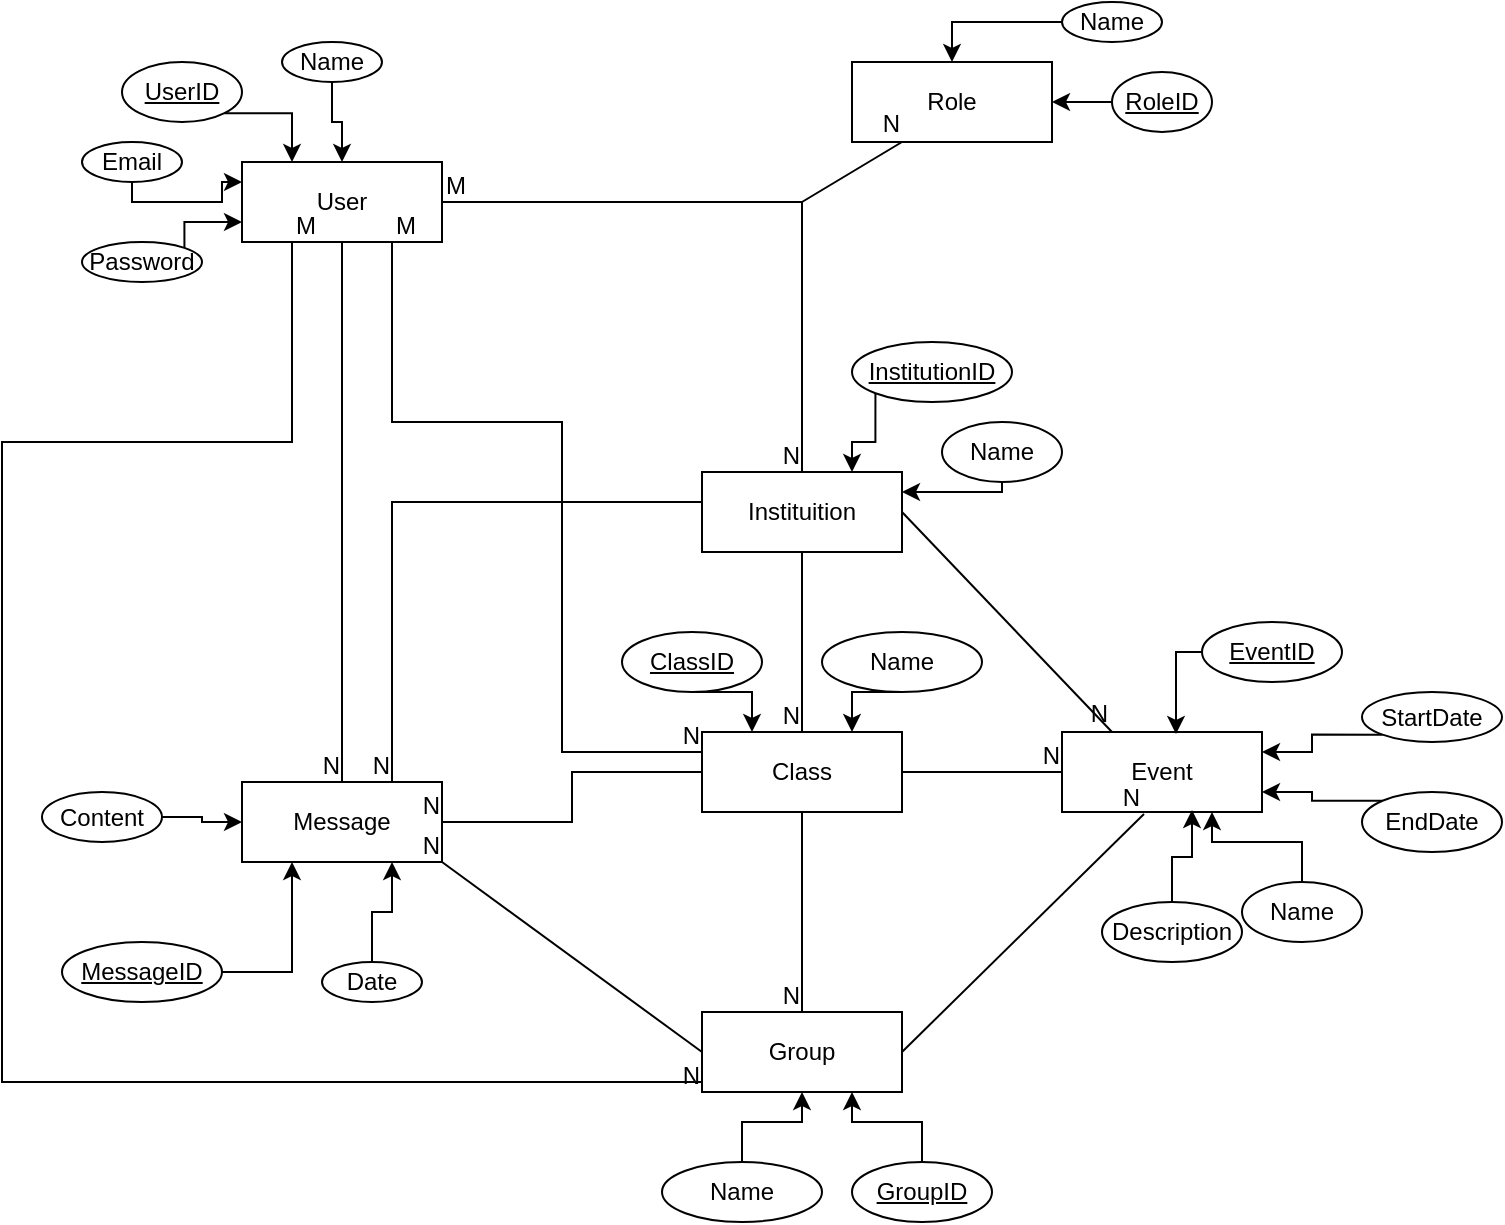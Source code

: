 <mxfile version="22.0.8" type="device">
  <diagram name="Página-1" id="19Zhi5O5k8DgSj4-5h5B">
    <mxGraphModel dx="1290" dy="538" grid="1" gridSize="10" guides="1" tooltips="1" connect="1" arrows="1" fold="1" page="1" pageScale="1" pageWidth="827" pageHeight="1169" math="0" shadow="0">
      <root>
        <mxCell id="0" />
        <mxCell id="1" parent="0" />
        <mxCell id="Yk74XSfqq71LZsLCqTSq-1" value="User" style="whiteSpace=wrap;html=1;align=center;" vertex="1" parent="1">
          <mxGeometry x="230" y="160" width="100" height="40" as="geometry" />
        </mxCell>
        <mxCell id="Yk74XSfqq71LZsLCqTSq-2" value="Group" style="whiteSpace=wrap;html=1;align=center;" vertex="1" parent="1">
          <mxGeometry x="460" y="585" width="100" height="40" as="geometry" />
        </mxCell>
        <mxCell id="Yk74XSfqq71LZsLCqTSq-3" value="Event" style="whiteSpace=wrap;html=1;align=center;" vertex="1" parent="1">
          <mxGeometry x="640" y="445" width="100" height="40" as="geometry" />
        </mxCell>
        <mxCell id="Yk74XSfqq71LZsLCqTSq-4" value="Instituition" style="whiteSpace=wrap;html=1;align=center;" vertex="1" parent="1">
          <mxGeometry x="460" y="315" width="100" height="40" as="geometry" />
        </mxCell>
        <mxCell id="Yk74XSfqq71LZsLCqTSq-57" style="edgeStyle=orthogonalEdgeStyle;rounded=0;orthogonalLoop=1;jettySize=auto;html=1;exitX=1;exitY=1;exitDx=0;exitDy=0;entryX=0.25;entryY=0;entryDx=0;entryDy=0;" edge="1" parent="1" source="Yk74XSfqq71LZsLCqTSq-5" target="Yk74XSfqq71LZsLCqTSq-1">
          <mxGeometry relative="1" as="geometry">
            <Array as="points">
              <mxPoint x="255" y="136" />
            </Array>
          </mxGeometry>
        </mxCell>
        <mxCell id="Yk74XSfqq71LZsLCqTSq-5" value="UserID" style="ellipse;whiteSpace=wrap;html=1;align=center;fontStyle=4;" vertex="1" parent="1">
          <mxGeometry x="170" y="110" width="60" height="30" as="geometry" />
        </mxCell>
        <mxCell id="Yk74XSfqq71LZsLCqTSq-62" style="edgeStyle=orthogonalEdgeStyle;rounded=0;orthogonalLoop=1;jettySize=auto;html=1;exitX=0;exitY=1;exitDx=0;exitDy=0;entryX=0.75;entryY=0;entryDx=0;entryDy=0;" edge="1" parent="1" source="Yk74XSfqq71LZsLCqTSq-6" target="Yk74XSfqq71LZsLCqTSq-4">
          <mxGeometry relative="1" as="geometry" />
        </mxCell>
        <mxCell id="Yk74XSfqq71LZsLCqTSq-6" value="InstitutionID" style="ellipse;whiteSpace=wrap;html=1;align=center;fontStyle=4;" vertex="1" parent="1">
          <mxGeometry x="535" y="250" width="80" height="30" as="geometry" />
        </mxCell>
        <mxCell id="Yk74XSfqq71LZsLCqTSq-63" style="edgeStyle=orthogonalEdgeStyle;rounded=0;orthogonalLoop=1;jettySize=auto;html=1;exitX=0.5;exitY=1;exitDx=0;exitDy=0;entryX=1;entryY=0.25;entryDx=0;entryDy=0;" edge="1" parent="1" source="Yk74XSfqq71LZsLCqTSq-7" target="Yk74XSfqq71LZsLCqTSq-4">
          <mxGeometry relative="1" as="geometry">
            <Array as="points">
              <mxPoint x="610" y="325" />
            </Array>
          </mxGeometry>
        </mxCell>
        <mxCell id="Yk74XSfqq71LZsLCqTSq-7" value="Name" style="ellipse;whiteSpace=wrap;html=1;align=center;" vertex="1" parent="1">
          <mxGeometry x="580" y="290" width="60" height="30" as="geometry" />
        </mxCell>
        <mxCell id="Yk74XSfqq71LZsLCqTSq-59" style="edgeStyle=orthogonalEdgeStyle;rounded=0;orthogonalLoop=1;jettySize=auto;html=1;exitX=1;exitY=0;exitDx=0;exitDy=0;entryX=0;entryY=0.75;entryDx=0;entryDy=0;" edge="1" parent="1" source="Yk74XSfqq71LZsLCqTSq-8" target="Yk74XSfqq71LZsLCqTSq-1">
          <mxGeometry relative="1" as="geometry">
            <Array as="points">
              <mxPoint x="201" y="190" />
            </Array>
          </mxGeometry>
        </mxCell>
        <mxCell id="Yk74XSfqq71LZsLCqTSq-8" value="Password" style="ellipse;whiteSpace=wrap;html=1;align=center;" vertex="1" parent="1">
          <mxGeometry x="150" y="200" width="60" height="20" as="geometry" />
        </mxCell>
        <mxCell id="Yk74XSfqq71LZsLCqTSq-58" style="edgeStyle=orthogonalEdgeStyle;rounded=0;orthogonalLoop=1;jettySize=auto;html=1;exitX=0.5;exitY=1;exitDx=0;exitDy=0;entryX=0;entryY=0.25;entryDx=0;entryDy=0;" edge="1" parent="1" source="Yk74XSfqq71LZsLCqTSq-9" target="Yk74XSfqq71LZsLCqTSq-1">
          <mxGeometry relative="1" as="geometry">
            <Array as="points">
              <mxPoint x="175" y="180" />
              <mxPoint x="220" y="180" />
              <mxPoint x="220" y="170" />
            </Array>
          </mxGeometry>
        </mxCell>
        <mxCell id="Yk74XSfqq71LZsLCqTSq-9" value="Email" style="ellipse;whiteSpace=wrap;html=1;align=center;" vertex="1" parent="1">
          <mxGeometry x="150" y="150" width="50" height="20" as="geometry" />
        </mxCell>
        <mxCell id="Yk74XSfqq71LZsLCqTSq-56" style="edgeStyle=orthogonalEdgeStyle;rounded=0;orthogonalLoop=1;jettySize=auto;html=1;exitX=0.5;exitY=1;exitDx=0;exitDy=0;" edge="1" parent="1" source="Yk74XSfqq71LZsLCqTSq-10" target="Yk74XSfqq71LZsLCqTSq-1">
          <mxGeometry relative="1" as="geometry" />
        </mxCell>
        <mxCell id="Yk74XSfqq71LZsLCqTSq-10" value="Name" style="ellipse;whiteSpace=wrap;html=1;align=center;" vertex="1" parent="1">
          <mxGeometry x="250" y="100" width="50" height="20" as="geometry" />
        </mxCell>
        <mxCell id="Yk74XSfqq71LZsLCqTSq-11" value="" style="endArrow=none;html=1;rounded=0;entryX=0.5;entryY=0;entryDx=0;entryDy=0;" edge="1" parent="1" target="Yk74XSfqq71LZsLCqTSq-4">
          <mxGeometry relative="1" as="geometry">
            <mxPoint x="330" y="180" as="sourcePoint" />
            <mxPoint x="460" y="180" as="targetPoint" />
            <Array as="points">
              <mxPoint x="510" y="180" />
            </Array>
          </mxGeometry>
        </mxCell>
        <mxCell id="Yk74XSfqq71LZsLCqTSq-12" value="M" style="resizable=0;html=1;whiteSpace=wrap;align=left;verticalAlign=bottom;" connectable="0" vertex="1" parent="Yk74XSfqq71LZsLCqTSq-11">
          <mxGeometry x="-1" relative="1" as="geometry" />
        </mxCell>
        <mxCell id="Yk74XSfqq71LZsLCqTSq-13" value="N" style="resizable=0;html=1;whiteSpace=wrap;align=right;verticalAlign=bottom;" connectable="0" vertex="1" parent="Yk74XSfqq71LZsLCqTSq-11">
          <mxGeometry x="1" relative="1" as="geometry" />
        </mxCell>
        <mxCell id="Yk74XSfqq71LZsLCqTSq-69" style="edgeStyle=orthogonalEdgeStyle;rounded=0;orthogonalLoop=1;jettySize=auto;html=1;exitX=0.5;exitY=0;exitDx=0;exitDy=0;entryX=0.5;entryY=1;entryDx=0;entryDy=0;" edge="1" parent="1" source="Yk74XSfqq71LZsLCqTSq-14" target="Yk74XSfqq71LZsLCqTSq-2">
          <mxGeometry relative="1" as="geometry" />
        </mxCell>
        <mxCell id="Yk74XSfqq71LZsLCqTSq-14" value="Name" style="ellipse;whiteSpace=wrap;html=1;align=center;" vertex="1" parent="1">
          <mxGeometry x="440" y="660" width="80" height="30" as="geometry" />
        </mxCell>
        <mxCell id="Yk74XSfqq71LZsLCqTSq-70" style="edgeStyle=orthogonalEdgeStyle;rounded=0;orthogonalLoop=1;jettySize=auto;html=1;exitX=0.5;exitY=0;exitDx=0;exitDy=0;entryX=0.75;entryY=1;entryDx=0;entryDy=0;" edge="1" parent="1" source="Yk74XSfqq71LZsLCqTSq-15" target="Yk74XSfqq71LZsLCqTSq-2">
          <mxGeometry relative="1" as="geometry" />
        </mxCell>
        <mxCell id="Yk74XSfqq71LZsLCqTSq-15" value="GroupID" style="ellipse;whiteSpace=wrap;html=1;align=center;fontStyle=4;" vertex="1" parent="1">
          <mxGeometry x="535" y="660" width="70" height="30" as="geometry" />
        </mxCell>
        <mxCell id="Yk74XSfqq71LZsLCqTSq-16" value="Class" style="whiteSpace=wrap;html=1;align=center;" vertex="1" parent="1">
          <mxGeometry x="460" y="445" width="100" height="40" as="geometry" />
        </mxCell>
        <mxCell id="Yk74XSfqq71LZsLCqTSq-17" value="Message" style="whiteSpace=wrap;html=1;align=center;" vertex="1" parent="1">
          <mxGeometry x="230" y="470" width="100" height="40" as="geometry" />
        </mxCell>
        <mxCell id="Yk74XSfqq71LZsLCqTSq-68" style="edgeStyle=orthogonalEdgeStyle;rounded=0;orthogonalLoop=1;jettySize=auto;html=1;exitX=1;exitY=0.5;exitDx=0;exitDy=0;entryX=0.25;entryY=1;entryDx=0;entryDy=0;" edge="1" parent="1" source="Yk74XSfqq71LZsLCqTSq-18" target="Yk74XSfqq71LZsLCqTSq-17">
          <mxGeometry relative="1" as="geometry" />
        </mxCell>
        <mxCell id="Yk74XSfqq71LZsLCqTSq-18" value="MessageID" style="ellipse;whiteSpace=wrap;html=1;align=center;fontStyle=4;" vertex="1" parent="1">
          <mxGeometry x="140" y="550" width="80" height="30" as="geometry" />
        </mxCell>
        <mxCell id="Yk74XSfqq71LZsLCqTSq-66" style="edgeStyle=orthogonalEdgeStyle;rounded=0;orthogonalLoop=1;jettySize=auto;html=1;exitX=1;exitY=0.5;exitDx=0;exitDy=0;entryX=0;entryY=0.5;entryDx=0;entryDy=0;" edge="1" parent="1" source="Yk74XSfqq71LZsLCqTSq-19" target="Yk74XSfqq71LZsLCqTSq-17">
          <mxGeometry relative="1" as="geometry" />
        </mxCell>
        <mxCell id="Yk74XSfqq71LZsLCqTSq-19" value="Content" style="ellipse;whiteSpace=wrap;html=1;align=center;" vertex="1" parent="1">
          <mxGeometry x="130" y="475" width="60" height="25" as="geometry" />
        </mxCell>
        <mxCell id="Yk74XSfqq71LZsLCqTSq-67" style="edgeStyle=orthogonalEdgeStyle;rounded=0;orthogonalLoop=1;jettySize=auto;html=1;exitX=0.5;exitY=0;exitDx=0;exitDy=0;entryX=0.75;entryY=1;entryDx=0;entryDy=0;" edge="1" parent="1" source="Yk74XSfqq71LZsLCqTSq-20" target="Yk74XSfqq71LZsLCqTSq-17">
          <mxGeometry relative="1" as="geometry" />
        </mxCell>
        <mxCell id="Yk74XSfqq71LZsLCqTSq-20" value="Date" style="ellipse;whiteSpace=wrap;html=1;align=center;" vertex="1" parent="1">
          <mxGeometry x="270" y="560" width="50" height="20" as="geometry" />
        </mxCell>
        <mxCell id="Yk74XSfqq71LZsLCqTSq-21" value="" style="endArrow=none;html=1;rounded=0;exitX=0;exitY=0.5;exitDx=0;exitDy=0;entryX=1;entryY=0.5;entryDx=0;entryDy=0;edgeStyle=orthogonalEdgeStyle;" edge="1" parent="1" source="Yk74XSfqq71LZsLCqTSq-16" target="Yk74XSfqq71LZsLCqTSq-17">
          <mxGeometry relative="1" as="geometry">
            <mxPoint x="310" y="340" as="sourcePoint" />
            <mxPoint x="470" y="340" as="targetPoint" />
          </mxGeometry>
        </mxCell>
        <mxCell id="Yk74XSfqq71LZsLCqTSq-22" value="N" style="resizable=0;html=1;whiteSpace=wrap;align=right;verticalAlign=bottom;" connectable="0" vertex="1" parent="Yk74XSfqq71LZsLCqTSq-21">
          <mxGeometry x="1" relative="1" as="geometry" />
        </mxCell>
        <mxCell id="Yk74XSfqq71LZsLCqTSq-23" value="" style="endArrow=none;html=1;rounded=0;entryX=1;entryY=1;entryDx=0;entryDy=0;exitX=0;exitY=0.5;exitDx=0;exitDy=0;" edge="1" parent="1" source="Yk74XSfqq71LZsLCqTSq-2" target="Yk74XSfqq71LZsLCqTSq-17">
          <mxGeometry relative="1" as="geometry">
            <mxPoint x="330" y="370" as="sourcePoint" />
            <mxPoint x="490" y="370" as="targetPoint" />
          </mxGeometry>
        </mxCell>
        <mxCell id="Yk74XSfqq71LZsLCqTSq-24" value="N" style="resizable=0;html=1;whiteSpace=wrap;align=right;verticalAlign=bottom;" connectable="0" vertex="1" parent="Yk74XSfqq71LZsLCqTSq-23">
          <mxGeometry x="1" relative="1" as="geometry" />
        </mxCell>
        <mxCell id="Yk74XSfqq71LZsLCqTSq-25" value="" style="endArrow=none;html=1;rounded=0;entryX=0.5;entryY=0;entryDx=0;entryDy=0;" edge="1" parent="1" source="Yk74XSfqq71LZsLCqTSq-4" target="Yk74XSfqq71LZsLCqTSq-16">
          <mxGeometry relative="1" as="geometry">
            <mxPoint x="320" y="525" as="sourcePoint" />
            <mxPoint x="480" y="525" as="targetPoint" />
          </mxGeometry>
        </mxCell>
        <mxCell id="Yk74XSfqq71LZsLCqTSq-26" value="N" style="resizable=0;html=1;whiteSpace=wrap;align=right;verticalAlign=bottom;" connectable="0" vertex="1" parent="Yk74XSfqq71LZsLCqTSq-25">
          <mxGeometry x="1" relative="1" as="geometry" />
        </mxCell>
        <mxCell id="Yk74XSfqq71LZsLCqTSq-27" value="" style="endArrow=none;html=1;rounded=0;entryX=0.5;entryY=0;entryDx=0;entryDy=0;exitX=0.5;exitY=1;exitDx=0;exitDy=0;" edge="1" parent="1" source="Yk74XSfqq71LZsLCqTSq-16" target="Yk74XSfqq71LZsLCqTSq-2">
          <mxGeometry relative="1" as="geometry">
            <mxPoint x="320" y="525" as="sourcePoint" />
            <mxPoint x="480" y="525" as="targetPoint" />
          </mxGeometry>
        </mxCell>
        <mxCell id="Yk74XSfqq71LZsLCqTSq-28" value="N" style="resizable=0;html=1;whiteSpace=wrap;align=right;verticalAlign=bottom;" connectable="0" vertex="1" parent="Yk74XSfqq71LZsLCqTSq-27">
          <mxGeometry x="1" relative="1" as="geometry" />
        </mxCell>
        <mxCell id="Yk74XSfqq71LZsLCqTSq-64" style="edgeStyle=orthogonalEdgeStyle;rounded=0;orthogonalLoop=1;jettySize=auto;html=1;exitX=0.5;exitY=1;exitDx=0;exitDy=0;entryX=0.75;entryY=0;entryDx=0;entryDy=0;" edge="1" parent="1" source="Yk74XSfqq71LZsLCqTSq-30" target="Yk74XSfqq71LZsLCqTSq-16">
          <mxGeometry relative="1" as="geometry" />
        </mxCell>
        <mxCell id="Yk74XSfqq71LZsLCqTSq-30" value="Name" style="ellipse;whiteSpace=wrap;html=1;align=center;" vertex="1" parent="1">
          <mxGeometry x="520" y="395" width="80" height="30" as="geometry" />
        </mxCell>
        <mxCell id="Yk74XSfqq71LZsLCqTSq-65" style="edgeStyle=orthogonalEdgeStyle;rounded=0;orthogonalLoop=1;jettySize=auto;html=1;exitX=0.5;exitY=1;exitDx=0;exitDy=0;entryX=0.25;entryY=0;entryDx=0;entryDy=0;" edge="1" parent="1" source="Yk74XSfqq71LZsLCqTSq-31" target="Yk74XSfqq71LZsLCqTSq-16">
          <mxGeometry relative="1" as="geometry" />
        </mxCell>
        <mxCell id="Yk74XSfqq71LZsLCqTSq-31" value="ClassID" style="ellipse;whiteSpace=wrap;html=1;align=center;fontStyle=4;" vertex="1" parent="1">
          <mxGeometry x="420" y="395" width="70" height="30" as="geometry" />
        </mxCell>
        <mxCell id="Yk74XSfqq71LZsLCqTSq-72" style="edgeStyle=orthogonalEdgeStyle;rounded=0;orthogonalLoop=1;jettySize=auto;html=1;exitX=0.5;exitY=0;exitDx=0;exitDy=0;entryX=0.75;entryY=1;entryDx=0;entryDy=0;" edge="1" parent="1" source="Yk74XSfqq71LZsLCqTSq-32" target="Yk74XSfqq71LZsLCqTSq-3">
          <mxGeometry relative="1" as="geometry">
            <Array as="points">
              <mxPoint x="760" y="500" />
              <mxPoint x="715" y="500" />
            </Array>
          </mxGeometry>
        </mxCell>
        <mxCell id="Yk74XSfqq71LZsLCqTSq-32" value="Name" style="ellipse;whiteSpace=wrap;html=1;align=center;" vertex="1" parent="1">
          <mxGeometry x="730" y="520" width="60" height="30" as="geometry" />
        </mxCell>
        <mxCell id="Yk74XSfqq71LZsLCqTSq-73" style="edgeStyle=orthogonalEdgeStyle;rounded=0;orthogonalLoop=1;jettySize=auto;html=1;exitX=0;exitY=0;exitDx=0;exitDy=0;entryX=1;entryY=0.75;entryDx=0;entryDy=0;" edge="1" parent="1" source="Yk74XSfqq71LZsLCqTSq-33" target="Yk74XSfqq71LZsLCqTSq-3">
          <mxGeometry relative="1" as="geometry" />
        </mxCell>
        <mxCell id="Yk74XSfqq71LZsLCqTSq-33" value="EndDate" style="ellipse;whiteSpace=wrap;html=1;align=center;" vertex="1" parent="1">
          <mxGeometry x="790" y="475" width="70" height="30" as="geometry" />
        </mxCell>
        <mxCell id="Yk74XSfqq71LZsLCqTSq-74" style="edgeStyle=orthogonalEdgeStyle;rounded=0;orthogonalLoop=1;jettySize=auto;html=1;exitX=0;exitY=1;exitDx=0;exitDy=0;entryX=1;entryY=0.25;entryDx=0;entryDy=0;" edge="1" parent="1" source="Yk74XSfqq71LZsLCqTSq-34" target="Yk74XSfqq71LZsLCqTSq-3">
          <mxGeometry relative="1" as="geometry" />
        </mxCell>
        <mxCell id="Yk74XSfqq71LZsLCqTSq-34" value="StartDate" style="ellipse;whiteSpace=wrap;html=1;align=center;" vertex="1" parent="1">
          <mxGeometry x="790" y="425" width="70" height="25" as="geometry" />
        </mxCell>
        <mxCell id="Yk74XSfqq71LZsLCqTSq-35" value="" style="endArrow=none;html=1;rounded=0;entryX=0.25;entryY=0;entryDx=0;entryDy=0;exitX=1;exitY=0.5;exitDx=0;exitDy=0;" edge="1" parent="1" source="Yk74XSfqq71LZsLCqTSq-4" target="Yk74XSfqq71LZsLCqTSq-3">
          <mxGeometry relative="1" as="geometry">
            <mxPoint x="570" y="354" as="sourcePoint" />
            <mxPoint x="730" y="354" as="targetPoint" />
          </mxGeometry>
        </mxCell>
        <mxCell id="Yk74XSfqq71LZsLCqTSq-36" value="N" style="resizable=0;html=1;whiteSpace=wrap;align=right;verticalAlign=bottom;" connectable="0" vertex="1" parent="Yk74XSfqq71LZsLCqTSq-35">
          <mxGeometry x="1" relative="1" as="geometry" />
        </mxCell>
        <mxCell id="Yk74XSfqq71LZsLCqTSq-37" value="" style="endArrow=none;html=1;rounded=0;entryX=0.75;entryY=0;entryDx=0;entryDy=0;edgeStyle=orthogonalEdgeStyle;" edge="1" parent="1" target="Yk74XSfqq71LZsLCqTSq-17">
          <mxGeometry relative="1" as="geometry">
            <mxPoint x="460" y="350" as="sourcePoint" />
            <mxPoint x="780" y="169" as="targetPoint" />
            <Array as="points">
              <mxPoint x="460" y="330" />
              <mxPoint x="305" y="330" />
            </Array>
          </mxGeometry>
        </mxCell>
        <mxCell id="Yk74XSfqq71LZsLCqTSq-38" value="N" style="resizable=0;html=1;whiteSpace=wrap;align=right;verticalAlign=bottom;" connectable="0" vertex="1" parent="Yk74XSfqq71LZsLCqTSq-37">
          <mxGeometry x="1" relative="1" as="geometry" />
        </mxCell>
        <mxCell id="Yk74XSfqq71LZsLCqTSq-39" value="" style="endArrow=none;html=1;rounded=0;entryX=0.41;entryY=1.025;entryDx=0;entryDy=0;entryPerimeter=0;exitX=1;exitY=0.5;exitDx=0;exitDy=0;" edge="1" parent="1" source="Yk74XSfqq71LZsLCqTSq-2" target="Yk74XSfqq71LZsLCqTSq-3">
          <mxGeometry relative="1" as="geometry">
            <mxPoint x="680" y="630" as="sourcePoint" />
            <mxPoint x="800" y="189" as="targetPoint" />
          </mxGeometry>
        </mxCell>
        <mxCell id="Yk74XSfqq71LZsLCqTSq-40" value="N" style="resizable=0;html=1;whiteSpace=wrap;align=right;verticalAlign=bottom;" connectable="0" vertex="1" parent="Yk74XSfqq71LZsLCqTSq-39">
          <mxGeometry x="1" relative="1" as="geometry" />
        </mxCell>
        <mxCell id="Yk74XSfqq71LZsLCqTSq-41" value="" style="endArrow=none;html=1;rounded=0;entryX=0;entryY=0.5;entryDx=0;entryDy=0;exitX=1;exitY=0.5;exitDx=0;exitDy=0;" edge="1" parent="1" source="Yk74XSfqq71LZsLCqTSq-16" target="Yk74XSfqq71LZsLCqTSq-3">
          <mxGeometry relative="1" as="geometry">
            <mxPoint x="570" y="530" as="sourcePoint" />
            <mxPoint x="720" y="290" as="targetPoint" />
          </mxGeometry>
        </mxCell>
        <mxCell id="Yk74XSfqq71LZsLCqTSq-42" value="N" style="resizable=0;html=1;whiteSpace=wrap;align=right;verticalAlign=bottom;" connectable="0" vertex="1" parent="Yk74XSfqq71LZsLCqTSq-41">
          <mxGeometry x="1" relative="1" as="geometry" />
        </mxCell>
        <mxCell id="Yk74XSfqq71LZsLCqTSq-43" value="" style="endArrow=none;html=1;rounded=0;exitX=0.25;exitY=1;exitDx=0;exitDy=0;entryX=0;entryY=1;entryDx=0;entryDy=0;edgeStyle=orthogonalEdgeStyle;" edge="1" parent="1" source="Yk74XSfqq71LZsLCqTSq-1" target="Yk74XSfqq71LZsLCqTSq-2">
          <mxGeometry relative="1" as="geometry">
            <mxPoint x="270" y="304.5" as="sourcePoint" />
            <mxPoint x="430" y="304.5" as="targetPoint" />
            <Array as="points">
              <mxPoint x="255" y="300" />
              <mxPoint x="110" y="300" />
              <mxPoint x="110" y="620" />
              <mxPoint x="460" y="620" />
            </Array>
          </mxGeometry>
        </mxCell>
        <mxCell id="Yk74XSfqq71LZsLCqTSq-44" value="M" style="resizable=0;html=1;whiteSpace=wrap;align=left;verticalAlign=bottom;" connectable="0" vertex="1" parent="Yk74XSfqq71LZsLCqTSq-43">
          <mxGeometry x="-1" relative="1" as="geometry" />
        </mxCell>
        <mxCell id="Yk74XSfqq71LZsLCqTSq-45" value="N" style="resizable=0;html=1;whiteSpace=wrap;align=right;verticalAlign=bottom;" connectable="0" vertex="1" parent="Yk74XSfqq71LZsLCqTSq-43">
          <mxGeometry x="1" relative="1" as="geometry" />
        </mxCell>
        <mxCell id="Yk74XSfqq71LZsLCqTSq-46" value="" style="endArrow=none;html=1;rounded=0;exitX=0.75;exitY=1;exitDx=0;exitDy=0;entryX=0;entryY=0.25;entryDx=0;entryDy=0;edgeStyle=orthogonalEdgeStyle;" edge="1" parent="1" source="Yk74XSfqq71LZsLCqTSq-1" target="Yk74XSfqq71LZsLCqTSq-16">
          <mxGeometry relative="1" as="geometry">
            <mxPoint x="190" y="690" as="sourcePoint" />
            <mxPoint x="350" y="690" as="targetPoint" />
            <Array as="points">
              <mxPoint x="305" y="290" />
              <mxPoint x="390" y="290" />
              <mxPoint x="390" y="455" />
            </Array>
          </mxGeometry>
        </mxCell>
        <mxCell id="Yk74XSfqq71LZsLCqTSq-47" value="M" style="resizable=0;html=1;whiteSpace=wrap;align=left;verticalAlign=bottom;" connectable="0" vertex="1" parent="Yk74XSfqq71LZsLCqTSq-46">
          <mxGeometry x="-1" relative="1" as="geometry" />
        </mxCell>
        <mxCell id="Yk74XSfqq71LZsLCqTSq-48" value="N" style="resizable=0;html=1;whiteSpace=wrap;align=right;verticalAlign=bottom;" connectable="0" vertex="1" parent="Yk74XSfqq71LZsLCqTSq-46">
          <mxGeometry x="1" relative="1" as="geometry" />
        </mxCell>
        <mxCell id="Yk74XSfqq71LZsLCqTSq-49" value="EventID" style="ellipse;whiteSpace=wrap;html=1;align=center;fontStyle=4;" vertex="1" parent="1">
          <mxGeometry x="710" y="390" width="70" height="30" as="geometry" />
        </mxCell>
        <mxCell id="Yk74XSfqq71LZsLCqTSq-50" value="Description" style="ellipse;whiteSpace=wrap;html=1;align=center;" vertex="1" parent="1">
          <mxGeometry x="660" y="530" width="70" height="30" as="geometry" />
        </mxCell>
        <mxCell id="Yk74XSfqq71LZsLCqTSq-51" value="Role" style="whiteSpace=wrap;html=1;align=center;" vertex="1" parent="1">
          <mxGeometry x="535" y="110" width="100" height="40" as="geometry" />
        </mxCell>
        <mxCell id="Yk74XSfqq71LZsLCqTSq-52" value="" style="endArrow=none;html=1;rounded=0;entryX=0.25;entryY=1;entryDx=0;entryDy=0;" edge="1" parent="1" target="Yk74XSfqq71LZsLCqTSq-51">
          <mxGeometry relative="1" as="geometry">
            <mxPoint x="510" y="180" as="sourcePoint" />
            <mxPoint x="490" y="410" as="targetPoint" />
          </mxGeometry>
        </mxCell>
        <mxCell id="Yk74XSfqq71LZsLCqTSq-53" value="N" style="resizable=0;html=1;whiteSpace=wrap;align=right;verticalAlign=bottom;" connectable="0" vertex="1" parent="Yk74XSfqq71LZsLCqTSq-52">
          <mxGeometry x="1" relative="1" as="geometry" />
        </mxCell>
        <mxCell id="Yk74XSfqq71LZsLCqTSq-61" style="edgeStyle=orthogonalEdgeStyle;rounded=0;orthogonalLoop=1;jettySize=auto;html=1;exitX=0;exitY=0.5;exitDx=0;exitDy=0;entryX=1;entryY=0.5;entryDx=0;entryDy=0;" edge="1" parent="1" source="Yk74XSfqq71LZsLCqTSq-54" target="Yk74XSfqq71LZsLCqTSq-51">
          <mxGeometry relative="1" as="geometry" />
        </mxCell>
        <mxCell id="Yk74XSfqq71LZsLCqTSq-54" value="RoleID" style="ellipse;whiteSpace=wrap;html=1;align=center;fontStyle=4;" vertex="1" parent="1">
          <mxGeometry x="665" y="115" width="50" height="30" as="geometry" />
        </mxCell>
        <mxCell id="Yk74XSfqq71LZsLCqTSq-60" style="edgeStyle=orthogonalEdgeStyle;rounded=0;orthogonalLoop=1;jettySize=auto;html=1;exitX=0;exitY=0.5;exitDx=0;exitDy=0;entryX=0.5;entryY=0;entryDx=0;entryDy=0;" edge="1" parent="1" source="Yk74XSfqq71LZsLCqTSq-55" target="Yk74XSfqq71LZsLCqTSq-51">
          <mxGeometry relative="1" as="geometry" />
        </mxCell>
        <mxCell id="Yk74XSfqq71LZsLCqTSq-55" value="Name" style="ellipse;whiteSpace=wrap;html=1;align=center;" vertex="1" parent="1">
          <mxGeometry x="640" y="80" width="50" height="20" as="geometry" />
        </mxCell>
        <mxCell id="Yk74XSfqq71LZsLCqTSq-71" style="edgeStyle=orthogonalEdgeStyle;rounded=0;orthogonalLoop=1;jettySize=auto;html=1;exitX=0.5;exitY=0;exitDx=0;exitDy=0;entryX=0.65;entryY=0.975;entryDx=0;entryDy=0;entryPerimeter=0;" edge="1" parent="1" source="Yk74XSfqq71LZsLCqTSq-50" target="Yk74XSfqq71LZsLCqTSq-3">
          <mxGeometry relative="1" as="geometry" />
        </mxCell>
        <mxCell id="Yk74XSfqq71LZsLCqTSq-76" style="edgeStyle=orthogonalEdgeStyle;rounded=0;orthogonalLoop=1;jettySize=auto;html=1;exitX=0;exitY=0.5;exitDx=0;exitDy=0;entryX=0.57;entryY=0.025;entryDx=0;entryDy=0;entryPerimeter=0;" edge="1" parent="1" source="Yk74XSfqq71LZsLCqTSq-49" target="Yk74XSfqq71LZsLCqTSq-3">
          <mxGeometry relative="1" as="geometry">
            <Array as="points">
              <mxPoint x="697" y="405" />
            </Array>
          </mxGeometry>
        </mxCell>
        <mxCell id="Yk74XSfqq71LZsLCqTSq-78" value="" style="endArrow=none;html=1;rounded=0;exitX=0.5;exitY=1;exitDx=0;exitDy=0;entryX=0.5;entryY=0;entryDx=0;entryDy=0;" edge="1" parent="1" source="Yk74XSfqq71LZsLCqTSq-1" target="Yk74XSfqq71LZsLCqTSq-17">
          <mxGeometry relative="1" as="geometry">
            <mxPoint x="340" y="390" as="sourcePoint" />
            <mxPoint x="500" y="390" as="targetPoint" />
          </mxGeometry>
        </mxCell>
        <mxCell id="Yk74XSfqq71LZsLCqTSq-79" value="N" style="resizable=0;html=1;whiteSpace=wrap;align=right;verticalAlign=bottom;" connectable="0" vertex="1" parent="Yk74XSfqq71LZsLCqTSq-78">
          <mxGeometry x="1" relative="1" as="geometry" />
        </mxCell>
      </root>
    </mxGraphModel>
  </diagram>
</mxfile>
